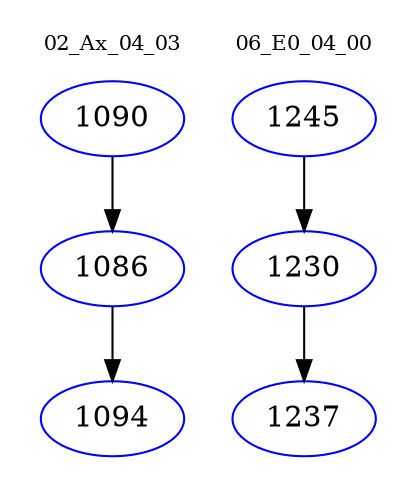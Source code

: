 digraph{
subgraph cluster_0 {
color = white
label = "02_Ax_04_03";
fontsize=10;
T0_1090 [label="1090", color="blue"]
T0_1090 -> T0_1086 [color="black"]
T0_1086 [label="1086", color="blue"]
T0_1086 -> T0_1094 [color="black"]
T0_1094 [label="1094", color="blue"]
}
subgraph cluster_1 {
color = white
label = "06_E0_04_00";
fontsize=10;
T1_1245 [label="1245", color="blue"]
T1_1245 -> T1_1230 [color="black"]
T1_1230 [label="1230", color="blue"]
T1_1230 -> T1_1237 [color="black"]
T1_1237 [label="1237", color="blue"]
}
}
